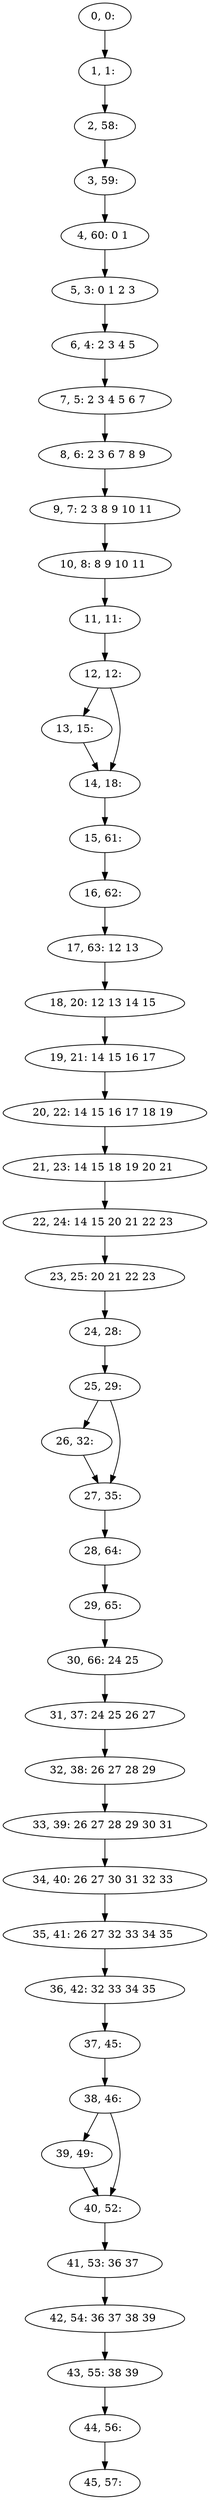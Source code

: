 digraph G {
0[label="0, 0: "];
1[label="1, 1: "];
2[label="2, 58: "];
3[label="3, 59: "];
4[label="4, 60: 0 1 "];
5[label="5, 3: 0 1 2 3 "];
6[label="6, 4: 2 3 4 5 "];
7[label="7, 5: 2 3 4 5 6 7 "];
8[label="8, 6: 2 3 6 7 8 9 "];
9[label="9, 7: 2 3 8 9 10 11 "];
10[label="10, 8: 8 9 10 11 "];
11[label="11, 11: "];
12[label="12, 12: "];
13[label="13, 15: "];
14[label="14, 18: "];
15[label="15, 61: "];
16[label="16, 62: "];
17[label="17, 63: 12 13 "];
18[label="18, 20: 12 13 14 15 "];
19[label="19, 21: 14 15 16 17 "];
20[label="20, 22: 14 15 16 17 18 19 "];
21[label="21, 23: 14 15 18 19 20 21 "];
22[label="22, 24: 14 15 20 21 22 23 "];
23[label="23, 25: 20 21 22 23 "];
24[label="24, 28: "];
25[label="25, 29: "];
26[label="26, 32: "];
27[label="27, 35: "];
28[label="28, 64: "];
29[label="29, 65: "];
30[label="30, 66: 24 25 "];
31[label="31, 37: 24 25 26 27 "];
32[label="32, 38: 26 27 28 29 "];
33[label="33, 39: 26 27 28 29 30 31 "];
34[label="34, 40: 26 27 30 31 32 33 "];
35[label="35, 41: 26 27 32 33 34 35 "];
36[label="36, 42: 32 33 34 35 "];
37[label="37, 45: "];
38[label="38, 46: "];
39[label="39, 49: "];
40[label="40, 52: "];
41[label="41, 53: 36 37 "];
42[label="42, 54: 36 37 38 39 "];
43[label="43, 55: 38 39 "];
44[label="44, 56: "];
45[label="45, 57: "];
0->1 ;
1->2 ;
2->3 ;
3->4 ;
4->5 ;
5->6 ;
6->7 ;
7->8 ;
8->9 ;
9->10 ;
10->11 ;
11->12 ;
12->13 ;
12->14 ;
13->14 ;
14->15 ;
15->16 ;
16->17 ;
17->18 ;
18->19 ;
19->20 ;
20->21 ;
21->22 ;
22->23 ;
23->24 ;
24->25 ;
25->26 ;
25->27 ;
26->27 ;
27->28 ;
28->29 ;
29->30 ;
30->31 ;
31->32 ;
32->33 ;
33->34 ;
34->35 ;
35->36 ;
36->37 ;
37->38 ;
38->39 ;
38->40 ;
39->40 ;
40->41 ;
41->42 ;
42->43 ;
43->44 ;
44->45 ;
}
